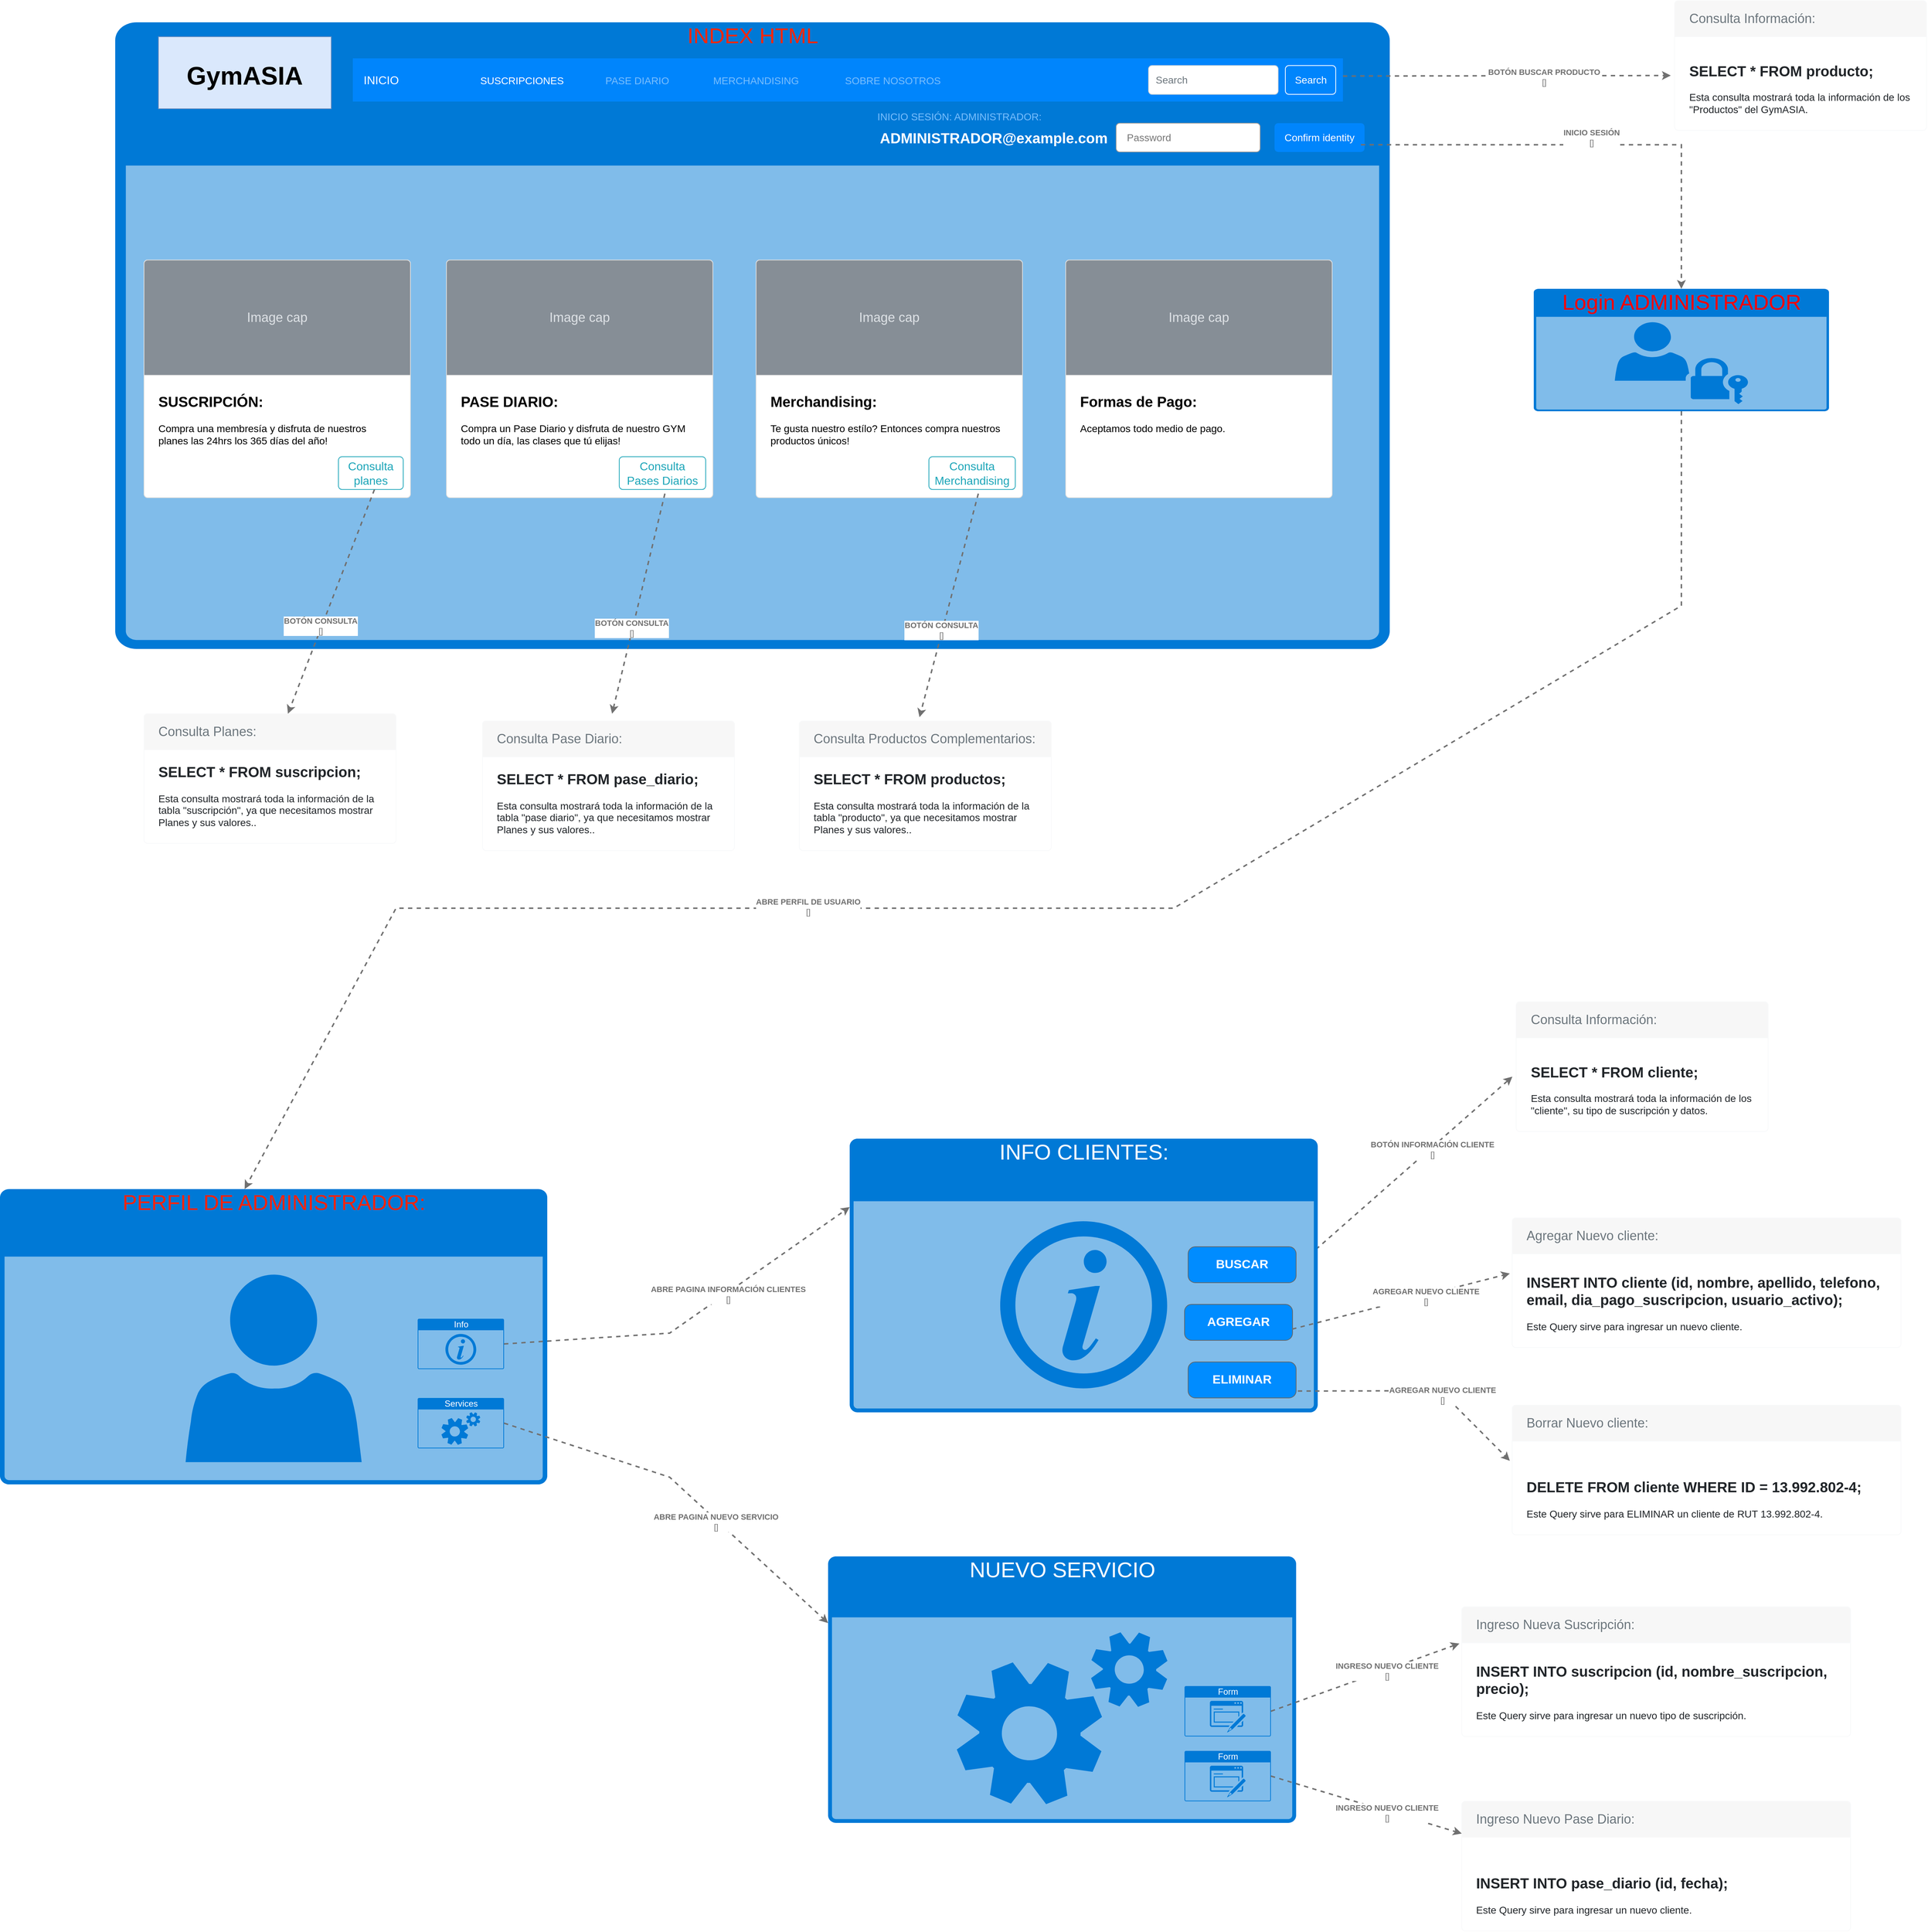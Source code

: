 <mxfile version="14.2.7" type="github">
  <diagram name="Page-1" id="e7e014a7-5840-1c2e-5031-d8a46d1fe8dd">
    <mxGraphModel dx="5321" dy="4570" grid="1" gridSize="10" guides="1" tooltips="1" connect="1" arrows="1" fold="1" page="1" pageScale="1" pageWidth="1169" pageHeight="826" background="#ffffff" math="0" shadow="0">
      <root>
        <mxCell id="0" />
        <mxCell id="1" parent="0" />
        <mxCell id="tZTCFBPOr5Kg1gLBSGt5-96" value="&lt;font color=&quot;#ff230a&quot;&gt;&lt;span style=&quot;font-size: 30px&quot;&gt;PERFIL DE ADMINISTRADOR:&lt;/span&gt;&lt;/font&gt;" style="html=1;strokeColor=none;fillColor=#0079D6;labelPosition=center;verticalLabelPosition=middle;verticalAlign=top;align=center;fontSize=12;outlineConnect=0;spacingTop=-6;fontColor=#FFFFFF;shape=mxgraph.sitemap.profile;" parent="1" vertex="1">
          <mxGeometry x="-730" y="-10" width="760" height="410" as="geometry" />
        </mxCell>
        <mxCell id="tZTCFBPOr5Kg1gLBSGt5-111" value="&lt;span style=&quot;font-size: 30px&quot;&gt;NUEVO SERVICIO&lt;/span&gt;" style="html=1;strokeColor=none;fillColor=#0079D6;labelPosition=center;verticalLabelPosition=middle;verticalAlign=top;align=center;fontSize=12;outlineConnect=0;spacingTop=-6;fontColor=#FFFFFF;shape=mxgraph.sitemap.services;" parent="1" vertex="1">
          <mxGeometry x="420" y="500" width="650" height="370" as="geometry" />
        </mxCell>
        <mxCell id="tZTCFBPOr5Kg1gLBSGt5-44" value="&lt;font style=&quot;font-size: 30px&quot; color=&quot;#ff2605&quot;&gt;INDEX HTML&lt;/font&gt;" style="html=1;strokeColor=none;fillColor=#0079D6;labelPosition=center;verticalLabelPosition=middle;verticalAlign=top;align=center;fontSize=12;outlineConnect=0;spacingTop=-6;fontColor=#FFFFFF;shape=mxgraph.sitemap.page;" parent="1" vertex="1">
          <mxGeometry x="-570" y="-1630" width="1770" height="870" as="geometry" />
        </mxCell>
        <mxCell id="tZTCFBPOr5Kg1gLBSGt5-45" value="GymASIA" style="fontSize=35;fontStyle=1;fillColor=#dae8fc;strokeColor=#6c8ebf;" parent="1" vertex="1">
          <mxGeometry x="-510" y="-1610" width="240" height="100" as="geometry" />
        </mxCell>
        <mxCell id="tZTCFBPOr5Kg1gLBSGt5-46" value="&lt;span style=&quot;font-size: 20px&quot;&gt;&lt;b&gt;SUSCRIPCIÓN:&lt;/b&gt;&lt;/span&gt;&lt;br&gt;&lt;br&gt;Compra una membresía y disfruta de nuestros planes las 24hrs los 365 días del año!&lt;br&gt;" style="html=1;shadow=0;dashed=0;shape=mxgraph.bootstrap.rrect;rSize=5;strokeColor=#DFDFDF;html=1;whiteSpace=wrap;fillColor=#ffffff;fontColor=#000000;verticalAlign=top;align=left;spacing=20;spacingBottom=0;fontSize=14;spacingTop=160;" parent="1" vertex="1">
          <mxGeometry x="-530" y="-1300" width="370" height="330" as="geometry" />
        </mxCell>
        <mxCell id="tZTCFBPOr5Kg1gLBSGt5-47" value="Image cap" style="html=1;shadow=0;dashed=0;shape=mxgraph.bootstrap.topButton;rSize=5;perimeter=none;whiteSpace=wrap;fillColor=#868E96;strokeColor=#DFDFDF;fontColor=#DEE2E6;resizeWidth=1;fontSize=18;" parent="tZTCFBPOr5Kg1gLBSGt5-46" vertex="1">
          <mxGeometry width="370" height="160" relative="1" as="geometry" />
        </mxCell>
        <mxCell id="tZTCFBPOr5Kg1gLBSGt5-64" value="Consulta planes" style="html=1;shadow=0;dashed=0;shape=mxgraph.bootstrap.rrect;rSize=5;strokeColor=#1CA5B8;strokeWidth=1;fillColor=none;fontColor=#1CA5B8;whiteSpace=wrap;align=center;verticalAlign=middle;spacingLeft=0;fontStyle=0;fontSize=16;spacing=5;" parent="tZTCFBPOr5Kg1gLBSGt5-46" vertex="1">
          <mxGeometry x="270" y="273.103" width="90" height="45.517" as="geometry" />
        </mxCell>
        <mxCell id="tZTCFBPOr5Kg1gLBSGt5-60" value="ADMINISTRADOR@example.com" style="strokeColor=none;fillColor=none;whiteSpace=wrap;align=left;verticalAlign=middle;fontStyle=1;fontSize=20;fontColor=#FFFFFF;" parent="1" vertex="1">
          <mxGeometry x="490" y="-1490" width="230" height="40" as="geometry" />
        </mxCell>
        <mxCell id="tZTCFBPOr5Kg1gLBSGt5-61" value="Password" style="html=1;shadow=0;dashed=0;shape=mxgraph.bootstrap.rrect;rSize=5;strokeColor=#999999;fillColor=#ffffff;fontColor=#777777;whiteSpace=wrap;align=left;verticalAlign=middle;fontStyle=0;fontSize=14;spacing=15;" parent="1" vertex="1">
          <mxGeometry x="820" y="-1490" width="200" height="40" as="geometry" />
        </mxCell>
        <mxCell id="tZTCFBPOr5Kg1gLBSGt5-62" value="Confirm identity" style="html=1;shadow=0;dashed=0;shape=mxgraph.bootstrap.rrect;rSize=5;strokeColor=none;fillColor=#0085FC;fontColor=#ffffff;whiteSpace=wrap;align=center;verticalAlign=middle;fontStyle=0;fontSize=14;spacing=14;" parent="1" vertex="1">
          <mxGeometry x="1040" y="-1490" width="125" height="40" as="geometry" />
        </mxCell>
        <mxCell id="tZTCFBPOr5Kg1gLBSGt5-65" value="&lt;span style=&quot;font-size: 20px&quot;&gt;&lt;b&gt;PASE DIARIO:&lt;/b&gt;&lt;/span&gt;&lt;br&gt;&lt;br&gt;Compra un Pase Diario y disfruta de nuestro GYM todo un día, las clases que tú elijas!" style="html=1;shadow=0;dashed=0;shape=mxgraph.bootstrap.rrect;rSize=5;strokeColor=#DFDFDF;html=1;whiteSpace=wrap;fillColor=#ffffff;fontColor=#000000;verticalAlign=top;align=left;spacing=20;spacingBottom=0;fontSize=14;spacingTop=160;" parent="1" vertex="1">
          <mxGeometry x="-110" y="-1300" width="370" height="330" as="geometry" />
        </mxCell>
        <mxCell id="tZTCFBPOr5Kg1gLBSGt5-66" value="Image cap" style="html=1;shadow=0;dashed=0;shape=mxgraph.bootstrap.topButton;rSize=5;perimeter=none;whiteSpace=wrap;fillColor=#868E96;strokeColor=#DFDFDF;fontColor=#DEE2E6;resizeWidth=1;fontSize=18;" parent="tZTCFBPOr5Kg1gLBSGt5-65" vertex="1">
          <mxGeometry width="370" height="160" relative="1" as="geometry" />
        </mxCell>
        <mxCell id="tZTCFBPOr5Kg1gLBSGt5-67" value="Consulta Pases Diarios" style="html=1;shadow=0;dashed=0;shape=mxgraph.bootstrap.rrect;rSize=5;strokeColor=#1CA5B8;strokeWidth=1;fillColor=none;fontColor=#1CA5B8;whiteSpace=wrap;align=center;verticalAlign=middle;spacingLeft=0;fontStyle=0;fontSize=16;spacing=5;" parent="tZTCFBPOr5Kg1gLBSGt5-65" vertex="1">
          <mxGeometry x="240" y="273.1" width="120" height="45.52" as="geometry" />
        </mxCell>
        <mxCell id="tZTCFBPOr5Kg1gLBSGt5-68" value="&lt;span style=&quot;font-size: 20px&quot;&gt;&lt;b&gt;Merchandising:&lt;/b&gt;&lt;/span&gt;&lt;br&gt;&lt;br&gt;Te gusta nuestro estílo? Entonces compra nuestros productos únicos!" style="html=1;shadow=0;dashed=0;shape=mxgraph.bootstrap.rrect;rSize=5;strokeColor=#DFDFDF;html=1;whiteSpace=wrap;fillColor=#ffffff;fontColor=#000000;verticalAlign=top;align=left;spacing=20;spacingBottom=0;fontSize=14;spacingTop=160;" parent="1" vertex="1">
          <mxGeometry x="320" y="-1300" width="370" height="330" as="geometry" />
        </mxCell>
        <mxCell id="tZTCFBPOr5Kg1gLBSGt5-69" value="Image cap" style="html=1;shadow=0;dashed=0;shape=mxgraph.bootstrap.topButton;rSize=5;perimeter=none;whiteSpace=wrap;fillColor=#868E96;strokeColor=#DFDFDF;fontColor=#DEE2E6;resizeWidth=1;fontSize=18;" parent="tZTCFBPOr5Kg1gLBSGt5-68" vertex="1">
          <mxGeometry width="370" height="160" relative="1" as="geometry" />
        </mxCell>
        <mxCell id="tZTCFBPOr5Kg1gLBSGt5-70" value="Consulta Merchandising" style="html=1;shadow=0;dashed=0;shape=mxgraph.bootstrap.rrect;rSize=5;strokeColor=#1CA5B8;strokeWidth=1;fillColor=none;fontColor=#1CA5B8;whiteSpace=wrap;align=center;verticalAlign=middle;spacingLeft=0;fontStyle=0;fontSize=16;spacing=5;" parent="tZTCFBPOr5Kg1gLBSGt5-68" vertex="1">
          <mxGeometry x="240" y="273.1" width="120" height="45.52" as="geometry" />
        </mxCell>
        <mxCell id="tZTCFBPOr5Kg1gLBSGt5-71" value="&lt;span style=&quot;font-size: 20px&quot;&gt;&lt;b&gt;Formas de Pago:&lt;/b&gt;&lt;/span&gt;&lt;br&gt;&lt;br&gt;Aceptamos todo medio de pago." style="html=1;shadow=0;dashed=0;shape=mxgraph.bootstrap.rrect;rSize=5;strokeColor=#DFDFDF;html=1;whiteSpace=wrap;fillColor=#ffffff;fontColor=#000000;verticalAlign=top;align=left;spacing=20;spacingBottom=0;fontSize=14;spacingTop=160;" parent="1" vertex="1">
          <mxGeometry x="750" y="-1300" width="370" height="330" as="geometry" />
        </mxCell>
        <mxCell id="tZTCFBPOr5Kg1gLBSGt5-72" value="Image cap" style="html=1;shadow=0;dashed=0;shape=mxgraph.bootstrap.topButton;rSize=5;perimeter=none;whiteSpace=wrap;fillColor=#868E96;strokeColor=#DFDFDF;fontColor=#DEE2E6;resizeWidth=1;fontSize=18;" parent="tZTCFBPOr5Kg1gLBSGt5-71" vertex="1">
          <mxGeometry width="370" height="160" relative="1" as="geometry" />
        </mxCell>
        <mxCell id="tZTCFBPOr5Kg1gLBSGt5-74" value="INICIO" style="html=1;shadow=0;dashed=0;fillColor=#0085FC;strokeColor=none;fontSize=16;fontColor=#ffffff;align=left;spacing=15;" parent="1" vertex="1">
          <mxGeometry x="-240" y="-1580" width="1375" height="60" as="geometry" />
        </mxCell>
        <mxCell id="tZTCFBPOr5Kg1gLBSGt5-75" value="SUSCRIPCIONES" style="fillColor=none;strokeColor=none;fontSize=14;fontColor=#ffffff;align=center;" parent="tZTCFBPOr5Kg1gLBSGt5-74" vertex="1">
          <mxGeometry width="70" height="40" relative="1" as="geometry">
            <mxPoint x="200" y="10" as="offset" />
          </mxGeometry>
        </mxCell>
        <mxCell id="tZTCFBPOr5Kg1gLBSGt5-76" value="PASE DIARIO" style="fillColor=none;strokeColor=none;fontSize=14;fontColor=#79BFFD;align=center;" parent="tZTCFBPOr5Kg1gLBSGt5-74" vertex="1">
          <mxGeometry width="70" height="40" relative="1" as="geometry">
            <mxPoint x="360" y="10" as="offset" />
          </mxGeometry>
        </mxCell>
        <mxCell id="tZTCFBPOr5Kg1gLBSGt5-77" value="MERCHANDISING" style="fillColor=none;strokeColor=none;fontSize=14;fontColor=#79BFFD;align=center;spacingRight=0;" parent="tZTCFBPOr5Kg1gLBSGt5-74" vertex="1">
          <mxGeometry width="80" height="40" relative="1" as="geometry">
            <mxPoint x="520" y="10" as="offset" />
          </mxGeometry>
        </mxCell>
        <mxCell id="tZTCFBPOr5Kg1gLBSGt5-78" value="SOBRE NOSOTROS" style="fillColor=none;strokeColor=none;fontSize=14;fontColor=#79BFFD;align=center;" parent="tZTCFBPOr5Kg1gLBSGt5-74" vertex="1">
          <mxGeometry width="80" height="40" relative="1" as="geometry">
            <mxPoint x="710" y="10" as="offset" />
          </mxGeometry>
        </mxCell>
        <mxCell id="tZTCFBPOr5Kg1gLBSGt5-79" value="Search" style="html=1;shadow=0;dashed=0;shape=mxgraph.bootstrap.rrect;rSize=5;fontSize=14;fontColor=#ffffff;strokeColor=#ffffff;fillColor=none;" parent="tZTCFBPOr5Kg1gLBSGt5-74" vertex="1">
          <mxGeometry x="1" width="70" height="40" relative="1" as="geometry">
            <mxPoint x="-80" y="10" as="offset" />
          </mxGeometry>
        </mxCell>
        <mxCell id="tZTCFBPOr5Kg1gLBSGt5-80" value="Search" style="html=1;shadow=0;dashed=0;shape=mxgraph.bootstrap.rrect;rSize=5;fontSize=14;fontColor=#6C767D;strokeColor=#CED4DA;fillColor=#ffffff;align=left;spacing=10;" parent="tZTCFBPOr5Kg1gLBSGt5-74" vertex="1">
          <mxGeometry x="1" width="180" height="40" relative="1" as="geometry">
            <mxPoint x="-270" y="10" as="offset" />
          </mxGeometry>
        </mxCell>
        <mxCell id="tZTCFBPOr5Kg1gLBSGt5-81" value="INICIO SESIÓN: ADMINISTRADOR:" style="fillColor=none;strokeColor=none;fontSize=14;fontColor=#79BFFD;align=center;" parent="1" vertex="1">
          <mxGeometry x="455" y="-1520" width="295" height="40" as="geometry" />
        </mxCell>
        <mxCell id="tZTCFBPOr5Kg1gLBSGt5-82" value="&lt;font&gt;&lt;span style=&quot;font-size: 20px&quot;&gt;&lt;b&gt;SELECT * FROM suscripcion;&lt;/b&gt;&lt;/span&gt;&lt;br&gt;&lt;/font&gt;&lt;br&gt;Esta consulta mostrará toda la información de la tabla &quot;suscripción&quot;, ya que necesitamos mostrar Planes y sus valores.." style="html=1;shadow=0;dashed=0;shape=mxgraph.bootstrap.rrect;rSize=5;strokeColor=#F8F9FA;html=1;whiteSpace=wrap;fillColor=#ffffff;fontColor=#212529;verticalAlign=bottom;align=left;spacing=20;spacingBottom=0;fontSize=14;" parent="1" vertex="1">
          <mxGeometry x="-530" y="-670" width="350" height="180" as="geometry" />
        </mxCell>
        <mxCell id="tZTCFBPOr5Kg1gLBSGt5-83" value="Consulta Planes:" style="html=1;shadow=0;dashed=0;shape=mxgraph.bootstrap.topButton;rSize=5;perimeter=none;whiteSpace=wrap;fillColor=#F7F7F7;strokeColor=#F8F9FA;fontColor=#6C767D;resizeWidth=1;fontSize=18;align=left;spacing=20;" parent="tZTCFBPOr5Kg1gLBSGt5-82" vertex="1">
          <mxGeometry width="350" height="50" relative="1" as="geometry" />
        </mxCell>
        <object placeholders="1" c4Type="Relationship" c4Technology="" c4Description="BOTÓN CONSULTA" label="&lt;div style=&quot;text-align: left&quot;&gt;&lt;div style=&quot;text-align: center&quot;&gt;&lt;b&gt;%c4Description%&lt;/b&gt;&lt;/div&gt;&lt;div style=&quot;text-align: center&quot;&gt;[%c4Technology%]&lt;/div&gt;&lt;/div&gt;" id="tZTCFBPOr5Kg1gLBSGt5-84">
          <mxCell style="edgeStyle=none;rounded=0;html=1;entryX=0.571;entryY=0;jettySize=auto;orthogonalLoop=1;strokeColor=#707070;strokeWidth=2;fontColor=#707070;jumpStyle=none;dashed=1;metaEdit=1;metaData={&quot;c4Type&quot;:{&quot;editable&quot;:false}};entryDx=0;entryDy=0;entryPerimeter=0;exitX=0.556;exitY=1;exitDx=0;exitDy=0;exitPerimeter=0;" parent="1" source="tZTCFBPOr5Kg1gLBSGt5-64" target="tZTCFBPOr5Kg1gLBSGt5-83" edge="1">
            <mxGeometry x="0.223" y="-2" width="160" relative="1" as="geometry">
              <mxPoint x="-630" y="-1070" as="sourcePoint" />
              <mxPoint x="-470" y="-1070" as="targetPoint" />
              <mxPoint as="offset" />
            </mxGeometry>
          </mxCell>
        </object>
        <mxCell id="tZTCFBPOr5Kg1gLBSGt5-85" value="&lt;font&gt;&lt;span style=&quot;font-size: 20px&quot;&gt;&lt;b&gt;SELECT * FROM pase_diario;&lt;/b&gt;&lt;/span&gt;&lt;br&gt;&lt;/font&gt;&lt;br&gt;Esta consulta mostrará toda la información de la tabla &quot;pase diario&quot;, ya que necesitamos mostrar Planes y sus valores.." style="html=1;shadow=0;dashed=0;shape=mxgraph.bootstrap.rrect;rSize=5;strokeColor=#F8F9FA;html=1;whiteSpace=wrap;fillColor=#ffffff;fontColor=#212529;verticalAlign=bottom;align=left;spacing=20;spacingBottom=0;fontSize=14;" parent="1" vertex="1">
          <mxGeometry x="-60" y="-660" width="350" height="180" as="geometry" />
        </mxCell>
        <mxCell id="tZTCFBPOr5Kg1gLBSGt5-86" value="Consulta Pase Diario:" style="html=1;shadow=0;dashed=0;shape=mxgraph.bootstrap.topButton;rSize=5;perimeter=none;whiteSpace=wrap;fillColor=#F7F7F7;strokeColor=#F8F9FA;fontColor=#6C767D;resizeWidth=1;fontSize=18;align=left;spacing=20;" parent="tZTCFBPOr5Kg1gLBSGt5-85" vertex="1">
          <mxGeometry width="350" height="50" relative="1" as="geometry" />
        </mxCell>
        <object placeholders="1" c4Type="Relationship" c4Technology="" c4Description="BOTÓN CONSULTA" label="&lt;div style=&quot;text-align: left&quot;&gt;&lt;div style=&quot;text-align: center&quot;&gt;&lt;b&gt;%c4Description%&lt;/b&gt;&lt;/div&gt;&lt;div style=&quot;text-align: center&quot;&gt;[%c4Technology%]&lt;/div&gt;&lt;/div&gt;" id="tZTCFBPOr5Kg1gLBSGt5-87">
          <mxCell style="edgeStyle=none;rounded=0;html=1;jettySize=auto;orthogonalLoop=1;strokeColor=#707070;strokeWidth=2;fontColor=#707070;jumpStyle=none;dashed=1;metaEdit=1;metaData={&quot;c4Type&quot;:{&quot;editable&quot;:false}};exitX=0.528;exitY=1.127;exitDx=0;exitDy=0;exitPerimeter=0;" parent="1" source="tZTCFBPOr5Kg1gLBSGt5-67" edge="1">
            <mxGeometry x="0.223" y="-2" width="160" relative="1" as="geometry">
              <mxPoint x="-253.33" y="-991.27" as="sourcePoint" />
              <mxPoint x="120" y="-670" as="targetPoint" />
              <mxPoint as="offset" />
            </mxGeometry>
          </mxCell>
        </object>
        <mxCell id="tZTCFBPOr5Kg1gLBSGt5-88" value="&lt;font&gt;&lt;span style=&quot;font-size: 20px&quot;&gt;&lt;b&gt;SELECT * FROM productos;&lt;/b&gt;&lt;/span&gt;&lt;br&gt;&lt;/font&gt;&lt;br&gt;Esta consulta mostrará toda la información de la tabla &quot;producto&quot;, ya que necesitamos mostrar Planes y sus valores.." style="html=1;shadow=0;dashed=0;shape=mxgraph.bootstrap.rrect;rSize=5;strokeColor=#F8F9FA;html=1;whiteSpace=wrap;fillColor=#ffffff;fontColor=#212529;verticalAlign=bottom;align=left;spacing=20;spacingBottom=0;fontSize=14;" parent="1" vertex="1">
          <mxGeometry x="380" y="-660" width="350" height="180" as="geometry" />
        </mxCell>
        <mxCell id="tZTCFBPOr5Kg1gLBSGt5-89" value="Consulta Productos Complementarios:" style="html=1;shadow=0;dashed=0;shape=mxgraph.bootstrap.topButton;rSize=5;perimeter=none;whiteSpace=wrap;fillColor=#F7F7F7;strokeColor=#F8F9FA;fontColor=#6C767D;resizeWidth=1;fontSize=18;align=left;spacing=20;" parent="tZTCFBPOr5Kg1gLBSGt5-88" vertex="1">
          <mxGeometry width="350" height="50" relative="1" as="geometry" />
        </mxCell>
        <object placeholders="1" c4Type="Relationship" c4Technology="" c4Description="BOTÓN CONSULTA" label="&lt;div style=&quot;text-align: left&quot;&gt;&lt;div style=&quot;text-align: center&quot;&gt;&lt;b&gt;%c4Description%&lt;/b&gt;&lt;/div&gt;&lt;div style=&quot;text-align: center&quot;&gt;[%c4Technology%]&lt;/div&gt;&lt;/div&gt;" id="tZTCFBPOr5Kg1gLBSGt5-90">
          <mxCell style="edgeStyle=none;rounded=0;html=1;jettySize=auto;orthogonalLoop=1;strokeColor=#707070;strokeWidth=2;fontColor=#707070;jumpStyle=none;dashed=1;metaEdit=1;metaData={&quot;c4Type&quot;:{&quot;editable&quot;:false}};exitX=0.572;exitY=1.127;exitDx=0;exitDy=0;exitPerimeter=0;entryX=0.477;entryY=-0.104;entryDx=0;entryDy=0;entryPerimeter=0;" parent="1" source="tZTCFBPOr5Kg1gLBSGt5-70" target="tZTCFBPOr5Kg1gLBSGt5-89" edge="1">
            <mxGeometry x="0.223" y="-2" width="160" relative="1" as="geometry">
              <mxPoint x="203.36" y="-965.599" as="sourcePoint" />
              <mxPoint x="130" y="-660" as="targetPoint" />
              <mxPoint as="offset" />
            </mxGeometry>
          </mxCell>
        </object>
        <mxCell id="tZTCFBPOr5Kg1gLBSGt5-94" value="&lt;font style=&quot;font-size: 30px&quot; color=&quot;#ff0505&quot;&gt;Login ADMINISTRADOR&lt;/font&gt;" style="html=1;strokeColor=none;fillColor=#0079D6;labelPosition=center;verticalLabelPosition=middle;verticalAlign=top;align=center;fontSize=12;outlineConnect=0;spacingTop=-6;fontColor=#FFFFFF;shape=mxgraph.sitemap.login;" parent="1" vertex="1">
          <mxGeometry x="1400" y="-1260" width="410" height="170" as="geometry" />
        </mxCell>
        <object placeholders="1" c4Type="Relationship" c4Technology="" c4Description="INICIO SESIÓN" label="&lt;div style=&quot;text-align: left&quot;&gt;&lt;div style=&quot;text-align: center&quot;&gt;&lt;b&gt;%c4Description%&lt;/b&gt;&lt;/div&gt;&lt;div style=&quot;text-align: center&quot;&gt;[%c4Technology%]&lt;/div&gt;&lt;/div&gt;" id="tZTCFBPOr5Kg1gLBSGt5-95">
          <mxCell style="edgeStyle=none;rounded=0;html=1;jettySize=auto;orthogonalLoop=1;strokeColor=#707070;strokeWidth=2;fontColor=#707070;jumpStyle=none;dashed=1;metaEdit=1;metaData={&quot;c4Type&quot;:{&quot;editable&quot;:false}};exitX=0.96;exitY=0.75;exitDx=0;exitDy=0;exitPerimeter=0;entryX=0.5;entryY=0;entryDx=0;entryDy=0;entryPerimeter=0;" parent="1" source="tZTCFBPOr5Kg1gLBSGt5-62" target="tZTCFBPOr5Kg1gLBSGt5-94" edge="1">
            <mxGeometry x="-0.008" y="10" width="160" relative="1" as="geometry">
              <mxPoint x="1350" y="-1160" as="sourcePoint" />
              <mxPoint x="1460" y="-1130" as="targetPoint" />
              <mxPoint as="offset" />
              <Array as="points">
                <mxPoint x="1605" y="-1460" />
              </Array>
            </mxGeometry>
          </mxCell>
        </object>
        <mxCell id="tZTCFBPOr5Kg1gLBSGt5-97" value="Info" style="html=1;strokeColor=none;fillColor=#0079D6;labelPosition=center;verticalLabelPosition=middle;verticalAlign=top;align=center;fontSize=12;outlineConnect=0;spacingTop=-6;fontColor=#FFFFFF;shape=mxgraph.sitemap.info;" parent="1" vertex="1">
          <mxGeometry x="-150" y="170" width="120" height="70" as="geometry" />
        </mxCell>
        <mxCell id="tZTCFBPOr5Kg1gLBSGt5-98" value="Services" style="html=1;strokeColor=none;fillColor=#0079D6;labelPosition=center;verticalLabelPosition=middle;verticalAlign=top;align=center;fontSize=12;outlineConnect=0;spacingTop=-6;fontColor=#FFFFFF;shape=mxgraph.sitemap.services;" parent="1" vertex="1">
          <mxGeometry x="-150" y="280" width="120" height="70" as="geometry" />
        </mxCell>
        <object placeholders="1" c4Type="Relationship" c4Technology="" c4Description="ABRE PERFIL DE USUARIO" label="&lt;div style=&quot;text-align: left&quot;&gt;&lt;div style=&quot;text-align: center&quot;&gt;&lt;b&gt;%c4Description%&lt;/b&gt;&lt;/div&gt;&lt;div style=&quot;text-align: center&quot;&gt;[%c4Technology%]&lt;/div&gt;&lt;/div&gt;" id="tZTCFBPOr5Kg1gLBSGt5-100">
          <mxCell style="edgeStyle=none;rounded=0;html=1;jettySize=auto;orthogonalLoop=1;strokeColor=#707070;strokeWidth=2;fontColor=#707070;jumpStyle=none;dashed=1;metaEdit=1;metaData={&quot;c4Type&quot;:{&quot;editable&quot;:false}};exitX=0.5;exitY=1;exitDx=0;exitDy=0;exitPerimeter=0;entryX=0.447;entryY=0;entryDx=0;entryDy=0;entryPerimeter=0;" parent="1" source="tZTCFBPOr5Kg1gLBSGt5-94" target="tZTCFBPOr5Kg1gLBSGt5-96" edge="1">
            <mxGeometry x="0.223" y="-2" width="160" relative="1" as="geometry">
              <mxPoint x="1180" y="-450" as="sourcePoint" />
              <mxPoint x="1915" y="-110" as="targetPoint" />
              <mxPoint as="offset" />
              <Array as="points">
                <mxPoint x="1605" y="-820" />
                <mxPoint x="900" y="-400" />
                <mxPoint x="-180" y="-400" />
              </Array>
            </mxGeometry>
          </mxCell>
        </object>
        <mxCell id="tZTCFBPOr5Kg1gLBSGt5-101" value="&lt;font&gt;&lt;span style=&quot;font-size: 20px&quot;&gt;&lt;b&gt;SELECT * FROM cliente;&lt;/b&gt;&lt;/span&gt;&lt;br&gt;&lt;/font&gt;&lt;br&gt;Esta consulta mostrará toda la información de los &quot;cliente&quot;, su tipo de suscripción y datos." style="html=1;shadow=0;dashed=0;shape=mxgraph.bootstrap.rrect;rSize=5;strokeColor=#F8F9FA;html=1;whiteSpace=wrap;fillColor=#ffffff;fontColor=#212529;verticalAlign=bottom;align=left;spacing=20;spacingBottom=0;fontSize=14;" parent="1" vertex="1">
          <mxGeometry x="1375.55" y="-270" width="350" height="180" as="geometry" />
        </mxCell>
        <mxCell id="tZTCFBPOr5Kg1gLBSGt5-102" value="Consulta Información:" style="html=1;shadow=0;dashed=0;shape=mxgraph.bootstrap.topButton;rSize=5;perimeter=none;whiteSpace=wrap;fillColor=#F7F7F7;strokeColor=#F8F9FA;fontColor=#6C767D;resizeWidth=1;fontSize=18;align=left;spacing=20;" parent="tZTCFBPOr5Kg1gLBSGt5-101" vertex="1">
          <mxGeometry width="350" height="50" relative="1" as="geometry" />
        </mxCell>
        <object placeholders="1" c4Type="Relationship" c4Technology="" c4Description="BOTÓN INFORMACIÓN CLIENTE" label="&lt;div style=&quot;text-align: left&quot;&gt;&lt;div style=&quot;text-align: center&quot;&gt;&lt;b&gt;%c4Description%&lt;/b&gt;&lt;/div&gt;&lt;div style=&quot;text-align: center&quot;&gt;[%c4Technology%]&lt;/div&gt;&lt;/div&gt;" id="tZTCFBPOr5Kg1gLBSGt5-107">
          <mxCell style="edgeStyle=none;rounded=0;html=1;jettySize=auto;orthogonalLoop=1;strokeColor=#707070;strokeWidth=2;fontColor=#707070;jumpStyle=none;dashed=1;metaEdit=1;metaData={&quot;c4Type&quot;:{&quot;editable&quot;:false}};entryX=-0.015;entryY=0.577;entryDx=0;entryDy=0;entryPerimeter=0;exitX=1.063;exitY=0.392;exitDx=0;exitDy=0;exitPerimeter=0;" parent="1" source="H2vJ4n-5Tb2n8xVPc5sO-3" target="tZTCFBPOr5Kg1gLBSGt5-101" edge="1">
            <mxGeometry x="0.223" y="-2" width="160" relative="1" as="geometry">
              <mxPoint x="3350" y="-850" as="sourcePoint" />
              <mxPoint x="1990" y="-340.0" as="targetPoint" />
              <mxPoint as="offset" />
              <Array as="points" />
            </mxGeometry>
          </mxCell>
        </object>
        <object placeholders="1" c4Type="Relationship" c4Technology="" c4Description="ABRE PAGINA NUEVO SERVICIO" label="&lt;div style=&quot;text-align: left&quot;&gt;&lt;div style=&quot;text-align: center&quot;&gt;&lt;b&gt;%c4Description%&lt;/b&gt;&lt;/div&gt;&lt;div style=&quot;text-align: center&quot;&gt;[%c4Technology%]&lt;/div&gt;&lt;/div&gt;" id="tZTCFBPOr5Kg1gLBSGt5-108">
          <mxCell style="edgeStyle=none;rounded=0;html=1;jettySize=auto;orthogonalLoop=1;strokeColor=#707070;strokeWidth=2;fontColor=#707070;jumpStyle=none;dashed=1;metaEdit=1;metaData={&quot;c4Type&quot;:{&quot;editable&quot;:false}};exitX=1;exitY=0.5;exitDx=0;exitDy=0;exitPerimeter=0;entryX=0;entryY=0.25;entryDx=0;entryDy=0;entryPerimeter=0;" parent="1" source="tZTCFBPOr5Kg1gLBSGt5-98" target="tZTCFBPOr5Kg1gLBSGt5-111" edge="1">
            <mxGeometry x="0.223" y="-2" width="160" relative="1" as="geometry">
              <mxPoint x="1910" y="-595" as="sourcePoint" />
              <mxPoint x="2199.3" y="-540" as="targetPoint" />
              <mxPoint as="offset" />
              <Array as="points">
                <mxPoint x="200" y="390" />
              </Array>
            </mxGeometry>
          </mxCell>
        </object>
        <mxCell id="tZTCFBPOr5Kg1gLBSGt5-112" value="Form" style="html=1;strokeColor=none;fillColor=#0079D6;labelPosition=center;verticalLabelPosition=middle;verticalAlign=top;align=center;fontSize=12;outlineConnect=0;spacingTop=-6;fontColor=#FFFFFF;shape=mxgraph.sitemap.form;" parent="1" vertex="1">
          <mxGeometry x="915" y="680" width="120" height="70" as="geometry" />
        </mxCell>
        <mxCell id="tZTCFBPOr5Kg1gLBSGt5-114" value="&lt;font&gt;&lt;span style=&quot;font-size: 20px&quot;&gt;&lt;b&gt;INSERT INTO suscripcion (id, nombre_suscripcion, precio);&lt;/b&gt;&lt;/span&gt;&lt;br&gt;&lt;/font&gt;&lt;br&gt;Este Query sirve para ingresar un nuevo tipo de suscripción." style="html=1;shadow=0;dashed=0;shape=mxgraph.bootstrap.rrect;rSize=5;strokeColor=#F8F9FA;html=1;whiteSpace=wrap;fillColor=#ffffff;fontColor=#212529;verticalAlign=bottom;align=left;spacing=20;spacingBottom=0;fontSize=14;" parent="1" vertex="1">
          <mxGeometry x="1300" y="570" width="540" height="180" as="geometry" />
        </mxCell>
        <mxCell id="tZTCFBPOr5Kg1gLBSGt5-115" value="Ingreso Nueva Suscripción:" style="html=1;shadow=0;dashed=0;shape=mxgraph.bootstrap.topButton;rSize=5;perimeter=none;whiteSpace=wrap;fillColor=#F7F7F7;strokeColor=#F8F9FA;fontColor=#6C767D;resizeWidth=1;fontSize=18;align=left;spacing=20;" parent="tZTCFBPOr5Kg1gLBSGt5-114" vertex="1">
          <mxGeometry width="540" height="50" relative="1" as="geometry" />
        </mxCell>
        <object placeholders="1" c4Type="Relationship" c4Technology="" c4Description="INGRESO NUEVO CLIENTE" label="&lt;div style=&quot;text-align: left&quot;&gt;&lt;div style=&quot;text-align: center&quot;&gt;&lt;b&gt;%c4Description%&lt;/b&gt;&lt;/div&gt;&lt;div style=&quot;text-align: center&quot;&gt;[%c4Technology%]&lt;/div&gt;&lt;/div&gt;" id="tZTCFBPOr5Kg1gLBSGt5-119">
          <mxCell style="edgeStyle=none;rounded=0;html=1;jettySize=auto;orthogonalLoop=1;strokeColor=#707070;strokeWidth=2;fontColor=#707070;jumpStyle=none;dashed=1;metaEdit=1;metaData={&quot;c4Type&quot;:{&quot;editable&quot;:false}};exitX=1;exitY=0.5;exitDx=0;exitDy=0;exitPerimeter=0;entryX=-0.006;entryY=0.283;entryDx=0;entryDy=0;entryPerimeter=0;" parent="1" source="tZTCFBPOr5Kg1gLBSGt5-112" target="tZTCFBPOr5Kg1gLBSGt5-114" edge="1">
            <mxGeometry x="0.223" y="-2" width="160" relative="1" as="geometry">
              <mxPoint x="2650" y="-530" as="sourcePoint" />
              <mxPoint x="3155" y="-375" as="targetPoint" />
              <mxPoint as="offset" />
            </mxGeometry>
          </mxCell>
        </object>
        <mxCell id="H2vJ4n-5Tb2n8xVPc5sO-1" value="&lt;span style=&quot;font-size: 30px&quot;&gt;INFO CLIENTES:&lt;/span&gt;" style="html=1;strokeColor=none;fillColor=#0079D6;labelPosition=center;verticalLabelPosition=middle;verticalAlign=top;align=center;fontSize=12;outlineConnect=0;spacingTop=-6;fontColor=#FFFFFF;shape=mxgraph.sitemap.info;" vertex="1" parent="1">
          <mxGeometry x="450" y="-80" width="650" height="380" as="geometry" />
        </mxCell>
        <object placeholders="1" c4Type="Relationship" c4Technology="" c4Description="ABRE PAGINA INFORMACIÓN CLIENTES" label="&lt;div style=&quot;text-align: left&quot;&gt;&lt;div style=&quot;text-align: center&quot;&gt;&lt;b&gt;%c4Description%&lt;/b&gt;&lt;/div&gt;&lt;div style=&quot;text-align: center&quot;&gt;[%c4Technology%]&lt;/div&gt;&lt;/div&gt;" id="H2vJ4n-5Tb2n8xVPc5sO-2">
          <mxCell style="edgeStyle=none;rounded=0;html=1;jettySize=auto;orthogonalLoop=1;strokeColor=#707070;strokeWidth=2;fontColor=#707070;jumpStyle=none;dashed=1;metaEdit=1;metaData={&quot;c4Type&quot;:{&quot;editable&quot;:false}};entryX=0;entryY=0.25;entryDx=0;entryDy=0;entryPerimeter=0;exitX=1;exitY=0.5;exitDx=0;exitDy=0;exitPerimeter=0;" edge="1" parent="1" source="tZTCFBPOr5Kg1gLBSGt5-97" target="H2vJ4n-5Tb2n8xVPc5sO-1">
            <mxGeometry x="0.223" y="-2" width="160" relative="1" as="geometry">
              <mxPoint x="1910" y="-495" as="sourcePoint" />
              <mxPoint x="2415" y="-340" as="targetPoint" />
              <mxPoint as="offset" />
              <Array as="points">
                <mxPoint x="200" y="190" />
              </Array>
            </mxGeometry>
          </mxCell>
        </object>
        <mxCell id="H2vJ4n-5Tb2n8xVPc5sO-3" value="BUSCAR" style="strokeWidth=1;shadow=0;dashed=0;align=center;html=1;shape=mxgraph.mockup.buttons.button;strokeColor=#666666;fontColor=#ffffff;mainText=;buttonStyle=round;fontSize=17;fontStyle=1;fillColor=#008cff;whiteSpace=wrap;" vertex="1" parent="1">
          <mxGeometry x="920" y="70" width="150" height="50" as="geometry" />
        </mxCell>
        <mxCell id="H2vJ4n-5Tb2n8xVPc5sO-4" value="AGREGAR" style="strokeWidth=1;shadow=0;dashed=0;align=center;html=1;shape=mxgraph.mockup.buttons.button;strokeColor=#666666;fontColor=#ffffff;mainText=;buttonStyle=round;fontSize=17;fontStyle=1;fillColor=#008cff;whiteSpace=wrap;" vertex="1" parent="1">
          <mxGeometry x="915" y="150" width="150" height="50" as="geometry" />
        </mxCell>
        <mxCell id="H2vJ4n-5Tb2n8xVPc5sO-5" value="ELIMINAR" style="strokeWidth=1;shadow=0;dashed=0;align=center;html=1;shape=mxgraph.mockup.buttons.button;strokeColor=#666666;fontColor=#ffffff;mainText=;buttonStyle=round;fontSize=17;fontStyle=1;fillColor=#008cff;whiteSpace=wrap;" vertex="1" parent="1">
          <mxGeometry x="920" y="230" width="150" height="50" as="geometry" />
        </mxCell>
        <mxCell id="H2vJ4n-5Tb2n8xVPc5sO-6" value="&lt;font&gt;&lt;span style=&quot;font-size: 20px&quot;&gt;&lt;b&gt;INSERT INTO cliente (id, nombre, apellido, telefono, email, dia_pago_suscripcion, usuario_activo);&lt;/b&gt;&lt;/span&gt;&lt;br&gt;&lt;/font&gt;&lt;br&gt;Este Query sirve para ingresar un nuevo cliente." style="html=1;shadow=0;dashed=0;shape=mxgraph.bootstrap.rrect;rSize=5;strokeColor=#F8F9FA;html=1;whiteSpace=wrap;fillColor=#ffffff;fontColor=#212529;verticalAlign=bottom;align=left;spacing=20;spacingBottom=0;fontSize=14;" vertex="1" parent="1">
          <mxGeometry x="1370" y="30" width="540" height="180" as="geometry" />
        </mxCell>
        <mxCell id="H2vJ4n-5Tb2n8xVPc5sO-7" value="Agregar Nuevo cliente:" style="html=1;shadow=0;dashed=0;shape=mxgraph.bootstrap.topButton;rSize=5;perimeter=none;whiteSpace=wrap;fillColor=#F7F7F7;strokeColor=#F8F9FA;fontColor=#6C767D;resizeWidth=1;fontSize=18;align=left;spacing=20;" vertex="1" parent="H2vJ4n-5Tb2n8xVPc5sO-6">
          <mxGeometry width="540" height="50" relative="1" as="geometry" />
        </mxCell>
        <object placeholders="1" c4Type="Relationship" c4Technology="" c4Description="AGREGAR NUEVO CLIENTE" label="&lt;div style=&quot;text-align: left&quot;&gt;&lt;div style=&quot;text-align: center&quot;&gt;&lt;b&gt;%c4Description%&lt;/b&gt;&lt;/div&gt;&lt;div style=&quot;text-align: center&quot;&gt;[%c4Technology%]&lt;/div&gt;&lt;/div&gt;" id="H2vJ4n-5Tb2n8xVPc5sO-8">
          <mxCell style="edgeStyle=none;rounded=0;html=1;jettySize=auto;orthogonalLoop=1;strokeColor=#707070;strokeWidth=2;fontColor=#707070;jumpStyle=none;dashed=1;metaEdit=1;metaData={&quot;c4Type&quot;:{&quot;editable&quot;:false}};entryX=-0.006;entryY=0.429;entryDx=0;entryDy=0;entryPerimeter=0;exitX=0.997;exitY=0.688;exitDx=0;exitDy=0;exitPerimeter=0;" edge="1" parent="1" source="H2vJ4n-5Tb2n8xVPc5sO-4" target="H2vJ4n-5Tb2n8xVPc5sO-6">
            <mxGeometry x="0.223" y="-2" width="160" relative="1" as="geometry">
              <mxPoint x="2700" y="-1050" as="sourcePoint" />
              <mxPoint x="2976.76" y="-974.06" as="targetPoint" />
              <mxPoint as="offset" />
              <Array as="points" />
            </mxGeometry>
          </mxCell>
        </object>
        <mxCell id="H2vJ4n-5Tb2n8xVPc5sO-9" value="&lt;font&gt;&lt;span style=&quot;font-size: 20px&quot;&gt;&lt;b&gt;DELETE FROM cliente WHERE ID = 13.992.802-4;&lt;/b&gt;&lt;/span&gt;&lt;br&gt;&lt;/font&gt;&lt;br&gt;Este Query sirve para ELIMINAR un cliente de RUT 13.992.802-4." style="html=1;shadow=0;dashed=0;shape=mxgraph.bootstrap.rrect;rSize=5;strokeColor=#F8F9FA;html=1;whiteSpace=wrap;fillColor=#ffffff;fontColor=#212529;verticalAlign=bottom;align=left;spacing=20;spacingBottom=0;fontSize=14;" vertex="1" parent="1">
          <mxGeometry x="1370" y="290" width="540" height="180" as="geometry" />
        </mxCell>
        <mxCell id="H2vJ4n-5Tb2n8xVPc5sO-10" value="Borrar Nuevo cliente:" style="html=1;shadow=0;dashed=0;shape=mxgraph.bootstrap.topButton;rSize=5;perimeter=none;whiteSpace=wrap;fillColor=#F7F7F7;strokeColor=#F8F9FA;fontColor=#6C767D;resizeWidth=1;fontSize=18;align=left;spacing=20;" vertex="1" parent="H2vJ4n-5Tb2n8xVPc5sO-9">
          <mxGeometry width="540" height="50" relative="1" as="geometry" />
        </mxCell>
        <object placeholders="1" c4Type="Relationship" c4Technology="" c4Description="AGREGAR NUEVO CLIENTE" label="&lt;div style=&quot;text-align: left&quot;&gt;&lt;div style=&quot;text-align: center&quot;&gt;&lt;b&gt;%c4Description%&lt;/b&gt;&lt;/div&gt;&lt;div style=&quot;text-align: center&quot;&gt;[%c4Technology%]&lt;/div&gt;&lt;/div&gt;" id="H2vJ4n-5Tb2n8xVPc5sO-11">
          <mxCell style="edgeStyle=none;rounded=0;html=1;jettySize=auto;orthogonalLoop=1;strokeColor=#707070;strokeWidth=2;fontColor=#707070;jumpStyle=none;dashed=1;metaEdit=1;metaData={&quot;c4Type&quot;:{&quot;editable&quot;:false}};entryX=-0.006;entryY=0.429;entryDx=0;entryDy=0;entryPerimeter=0;exitX=1.016;exitY=0.808;exitDx=0;exitDy=0;exitPerimeter=0;" edge="1" parent="1" target="H2vJ4n-5Tb2n8xVPc5sO-9" source="H2vJ4n-5Tb2n8xVPc5sO-5">
            <mxGeometry x="0.223" y="-2" width="160" relative="1" as="geometry">
              <mxPoint x="2730" y="-826.426" as="sourcePoint" />
              <mxPoint x="2986.76" y="-764.06" as="targetPoint" />
              <mxPoint as="offset" />
              <Array as="points">
                <mxPoint x="1270" y="270" />
              </Array>
            </mxGeometry>
          </mxCell>
        </object>
        <mxCell id="H2vJ4n-5Tb2n8xVPc5sO-13" value="Form" style="html=1;strokeColor=none;fillColor=#0079D6;labelPosition=center;verticalLabelPosition=middle;verticalAlign=top;align=center;fontSize=12;outlineConnect=0;spacingTop=-6;fontColor=#FFFFFF;shape=mxgraph.sitemap.form;" vertex="1" parent="1">
          <mxGeometry x="915" y="770" width="120" height="70" as="geometry" />
        </mxCell>
        <mxCell id="H2vJ4n-5Tb2n8xVPc5sO-14" value="&lt;font&gt;&lt;span style=&quot;font-size: 20px&quot;&gt;&lt;b&gt;INSERT INTO pase_diario (id, fecha);&lt;/b&gt;&lt;/span&gt;&lt;br&gt;&lt;/font&gt;&lt;br&gt;Este Query sirve para ingresar un nuevo cliente." style="html=1;shadow=0;dashed=0;shape=mxgraph.bootstrap.rrect;rSize=5;strokeColor=#F8F9FA;html=1;whiteSpace=wrap;fillColor=#ffffff;fontColor=#212529;verticalAlign=bottom;align=left;spacing=20;spacingBottom=0;fontSize=14;" vertex="1" parent="1">
          <mxGeometry x="1300" y="840" width="540" height="180" as="geometry" />
        </mxCell>
        <mxCell id="H2vJ4n-5Tb2n8xVPc5sO-15" value="Ingreso Nuevo Pase Diario:" style="html=1;shadow=0;dashed=0;shape=mxgraph.bootstrap.topButton;rSize=5;perimeter=none;whiteSpace=wrap;fillColor=#F7F7F7;strokeColor=#F8F9FA;fontColor=#6C767D;resizeWidth=1;fontSize=18;align=left;spacing=20;" vertex="1" parent="H2vJ4n-5Tb2n8xVPc5sO-14">
          <mxGeometry width="540" height="50" relative="1" as="geometry" />
        </mxCell>
        <object placeholders="1" c4Type="Relationship" c4Technology="" c4Description="INGRESO NUEVO CLIENTE" label="&lt;div style=&quot;text-align: left&quot;&gt;&lt;div style=&quot;text-align: center&quot;&gt;&lt;b&gt;%c4Description%&lt;/b&gt;&lt;/div&gt;&lt;div style=&quot;text-align: center&quot;&gt;[%c4Technology%]&lt;/div&gt;&lt;/div&gt;" id="H2vJ4n-5Tb2n8xVPc5sO-16">
          <mxCell style="edgeStyle=none;rounded=0;html=1;jettySize=auto;orthogonalLoop=1;strokeColor=#707070;strokeWidth=2;fontColor=#707070;jumpStyle=none;dashed=1;metaEdit=1;metaData={&quot;c4Type&quot;:{&quot;editable&quot;:false}};exitX=1;exitY=0.5;exitDx=0;exitDy=0;exitPerimeter=0;entryX=0;entryY=0.896;entryDx=0;entryDy=0;entryPerimeter=0;" edge="1" parent="1" source="H2vJ4n-5Tb2n8xVPc5sO-13" target="H2vJ4n-5Tb2n8xVPc5sO-15">
            <mxGeometry x="0.223" y="-2" width="160" relative="1" as="geometry">
              <mxPoint x="2720" y="-125" as="sourcePoint" />
              <mxPoint x="2906.76" y="-259.06" as="targetPoint" />
              <mxPoint as="offset" />
            </mxGeometry>
          </mxCell>
        </object>
        <mxCell id="H2vJ4n-5Tb2n8xVPc5sO-17" value="&lt;font&gt;&lt;span style=&quot;font-size: 20px&quot;&gt;&lt;b&gt;SELECT * FROM producto;&lt;/b&gt;&lt;/span&gt;&lt;br&gt;&lt;/font&gt;&lt;br&gt;Esta consulta mostrará toda la información de los &quot;Productos&quot; del GymASIA." style="html=1;shadow=0;dashed=0;shape=mxgraph.bootstrap.rrect;rSize=5;strokeColor=#F8F9FA;html=1;whiteSpace=wrap;fillColor=#ffffff;fontColor=#212529;verticalAlign=bottom;align=left;spacing=20;spacingBottom=0;fontSize=14;" vertex="1" parent="1">
          <mxGeometry x="1595.55" y="-1660" width="350" height="180" as="geometry" />
        </mxCell>
        <mxCell id="H2vJ4n-5Tb2n8xVPc5sO-18" value="Consulta Información:" style="html=1;shadow=0;dashed=0;shape=mxgraph.bootstrap.topButton;rSize=5;perimeter=none;whiteSpace=wrap;fillColor=#F7F7F7;strokeColor=#F8F9FA;fontColor=#6C767D;resizeWidth=1;fontSize=18;align=left;spacing=20;" vertex="1" parent="H2vJ4n-5Tb2n8xVPc5sO-17">
          <mxGeometry width="350" height="50" relative="1" as="geometry" />
        </mxCell>
        <object placeholders="1" c4Type="Relationship" c4Technology="" c4Description="BOTÓN BUSCAR PRODUCTO" label="&lt;div style=&quot;text-align: left&quot;&gt;&lt;div style=&quot;text-align: center&quot;&gt;&lt;b&gt;%c4Description%&lt;/b&gt;&lt;/div&gt;&lt;div style=&quot;text-align: center&quot;&gt;[%c4Technology%]&lt;/div&gt;&lt;/div&gt;" id="H2vJ4n-5Tb2n8xVPc5sO-19">
          <mxCell style="edgeStyle=none;rounded=0;html=1;jettySize=auto;orthogonalLoop=1;strokeColor=#707070;strokeWidth=2;fontColor=#707070;jumpStyle=none;dashed=1;metaEdit=1;metaData={&quot;c4Type&quot;:{&quot;editable&quot;:false}};entryX=-0.015;entryY=0.577;entryDx=0;entryDy=0;entryPerimeter=0;exitX=1.063;exitY=0.392;exitDx=0;exitDy=0;exitPerimeter=0;" edge="1" parent="1" target="H2vJ4n-5Tb2n8xVPc5sO-17">
            <mxGeometry x="0.223" y="-2" width="160" relative="1" as="geometry">
              <mxPoint x="1135.0" y="-1555.4" as="sourcePoint" />
              <mxPoint x="415.55" y="-755.0" as="targetPoint" />
              <mxPoint as="offset" />
              <Array as="points" />
            </mxGeometry>
          </mxCell>
        </object>
      </root>
    </mxGraphModel>
  </diagram>
</mxfile>
